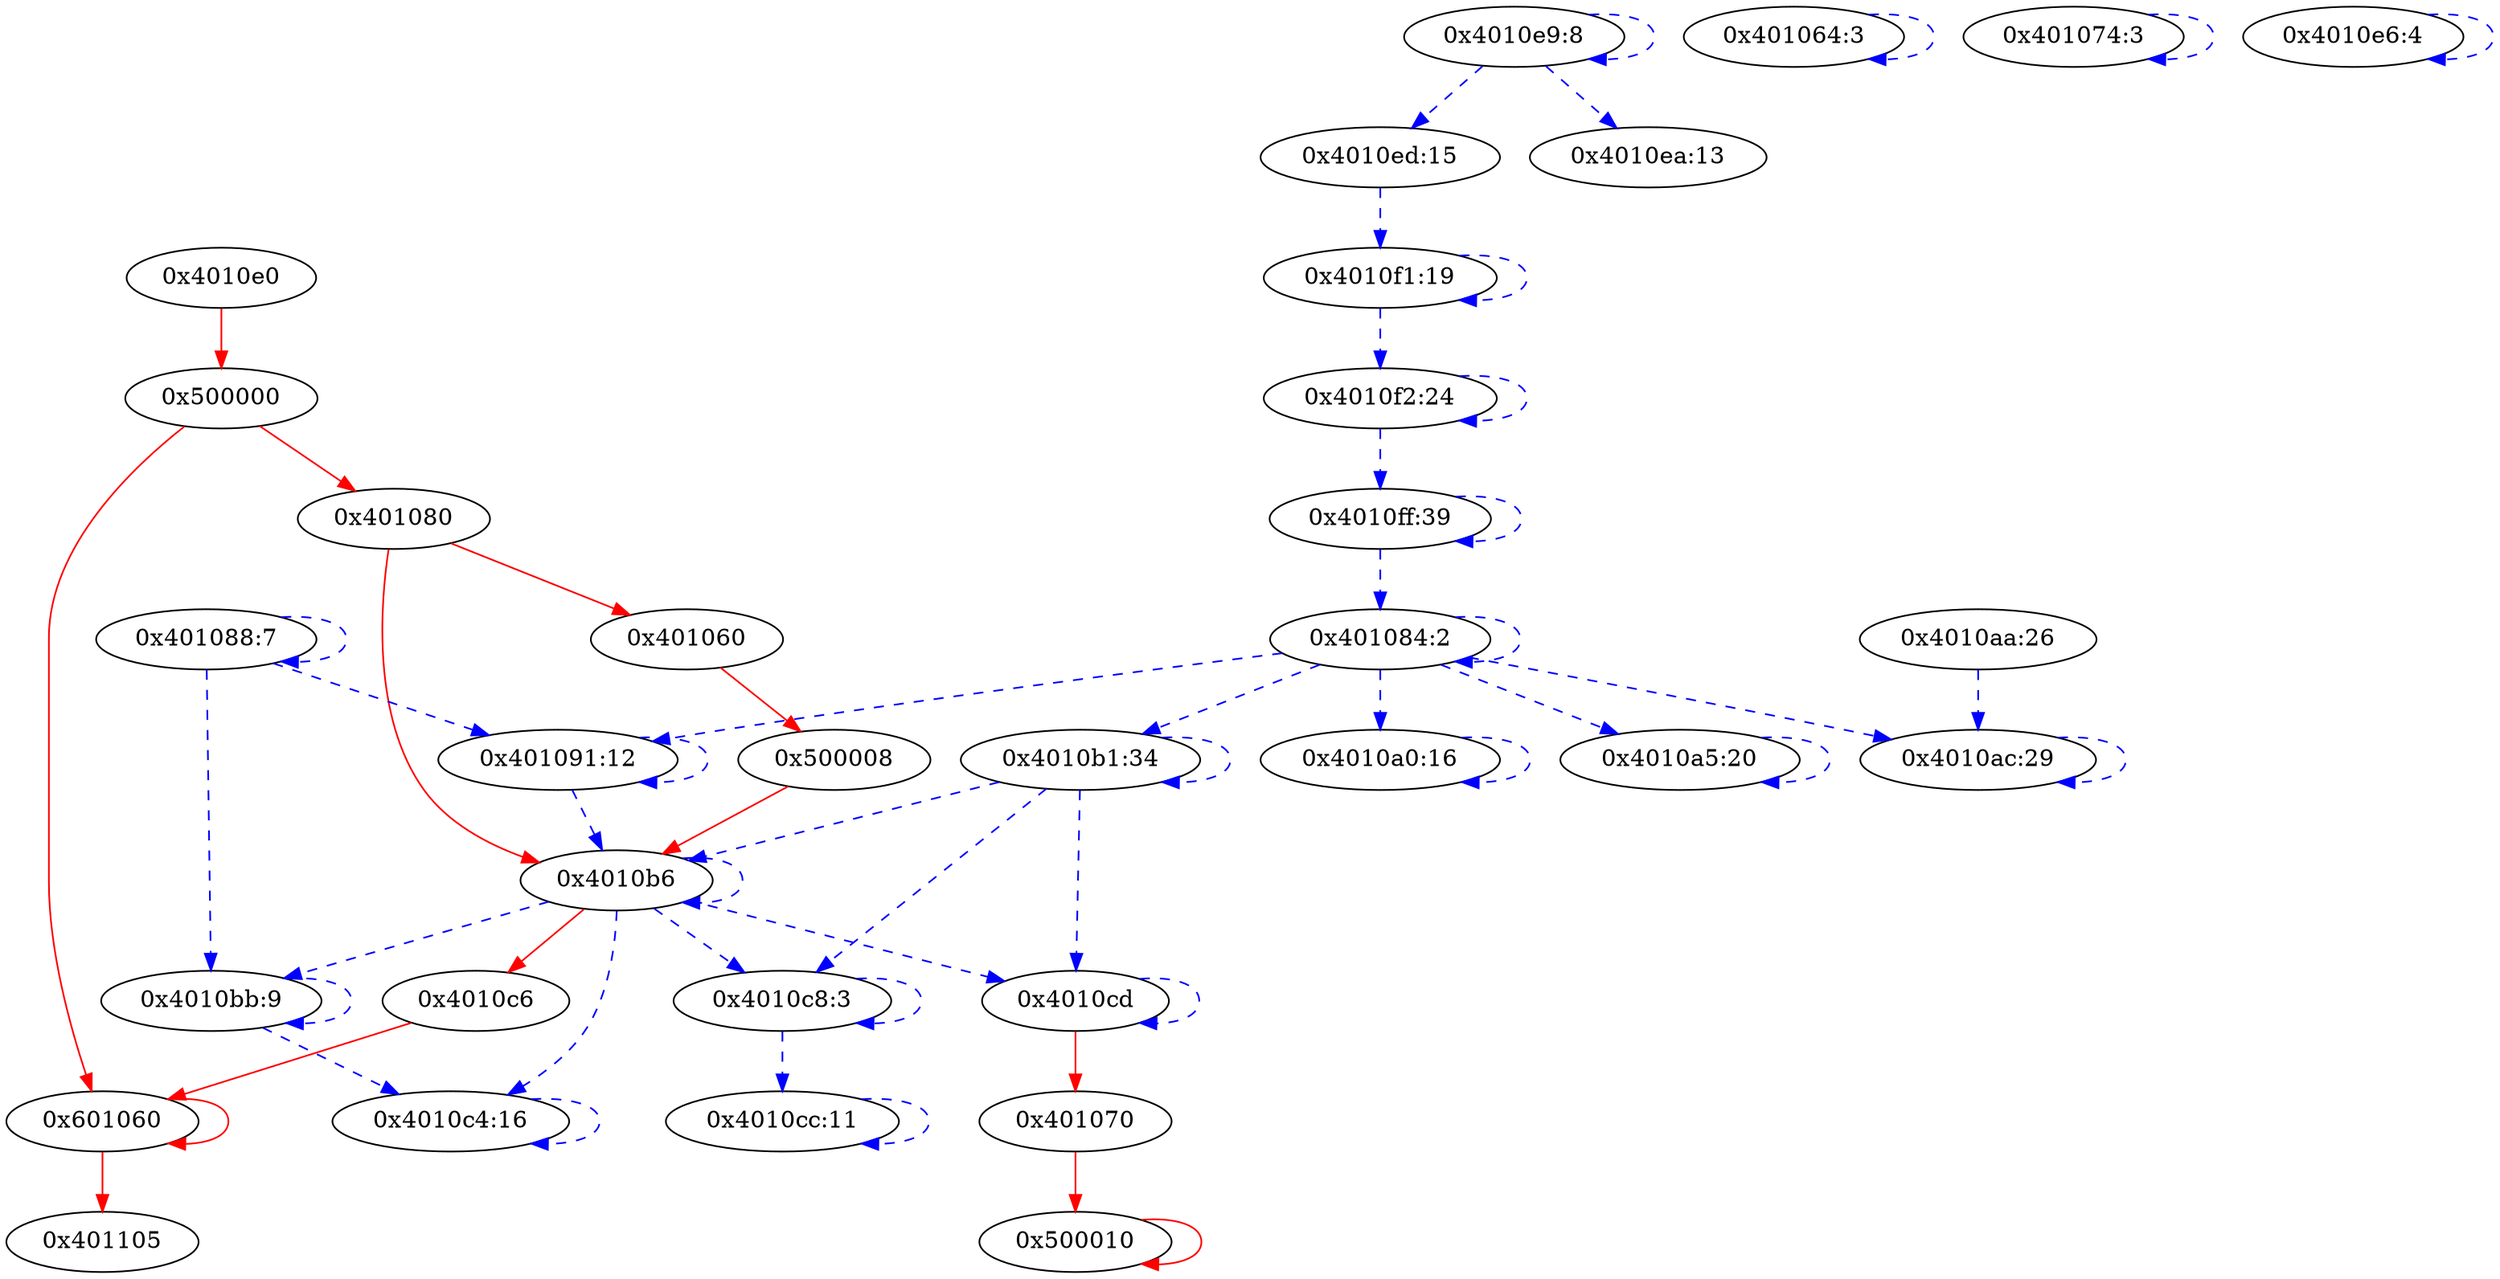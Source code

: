 digraph {
"4010e0" [label="0x4010e0"];
500000 [label="0x500000"];
401080 [label="0x401080"];
401060 [label="0x401060"];
500008 [label="0x500008"];
"4010b6" [label="0x4010b6"];
"4010c6" [label="0x4010c6"];
"4010cd" [label="0x4010cd"];
601060 [label="0x601060"];
401070 [label="0x401070"];
500010 [label="0x500010"];
401105 [label="0x401105"];
401064 [label="0x401064:3"];
"4010c8" [label="0x4010c8:3"];
"4010bb" [label="0x4010bb:9"];
"4010c4" [label="0x4010c4:16"];
"4010cc" [label="0x4010cc:11"];
401074 [label="0x401074:3"];
401084 [label="0x401084:2"];
401091 [label="0x401091:12"];
"4010a0" [label="0x4010a0:16"];
"4010a5" [label="0x4010a5:20"];
"4010ac" [label="0x4010ac:29"];
"4010b1" [label="0x4010b1:34"];
401088 [label="0x401088:7"];
"4010aa" [label="0x4010aa:26"];
"4010e6" [label="0x4010e6:4"];
"4010e9" [label="0x4010e9:8"];
"4010ea" [label="0x4010ea:13"];
"4010ed" [label="0x4010ed:15"];
"4010f1" [label="0x4010f1:19"];
"4010f2" [label="0x4010f2:24"];
"4010ff" [label="0x4010ff:39"];
"4010e0" -> 500000 [type=control, color=red, style=solid];
500000 -> 401080 [type=control, color=red, style=solid];
500000 -> 601060 [type=control, color=red, style=solid];
401080 -> 401060 [type=control, color=red, style=solid];
401080 -> "4010b6" [type=control, color=red, style=solid];
401060 -> 500008 [type=control, color=red, style=solid];
500008 -> "4010b6" [type=control, color=red, style=solid];
"4010b6" -> "4010c6" [type=control, color=red, style=solid];
"4010b6" -> "4010cd" [type=data, color=blue, style=dashed];
"4010b6" -> "4010b6" [type=data, color=blue, style=dashed];
"4010b6" -> "4010c8" [type=data, color=blue, style=dashed];
"4010b6" -> "4010bb" [type=data, color=blue, style=dashed];
"4010b6" -> "4010c4" [type=data, color=blue, style=dashed];
"4010c6" -> 601060 [type=control, color=red, style=solid];
"4010cd" -> 401070 [type=control, color=red, style=solid];
"4010cd" -> "4010cd" [type=data, color=blue, style=dashed];
601060 -> 601060 [type=control, color=red, style=solid];
601060 -> 401105 [type=control, color=red, style=solid];
401070 -> 500010 [type=control, color=red, style=solid];
500010 -> 500010 [type=control, color=red, style=solid];
401064 -> 401064 [type=data, color=blue, style=dashed];
"4010c8" -> "4010c8" [type=data, color=blue, style=dashed];
"4010c8" -> "4010cc" [type=data, color=blue, style=dashed];
"4010bb" -> "4010bb" [type=data, color=blue, style=dashed];
"4010bb" -> "4010c4" [type=data, color=blue, style=dashed];
"4010c4" -> "4010c4" [type=data, color=blue, style=dashed];
"4010cc" -> "4010cc" [type=data, color=blue, style=dashed];
401074 -> 401074 [type=data, color=blue, style=dashed];
401084 -> 401084 [type=data, color=blue, style=dashed];
401084 -> 401091 [type=data, color=blue, style=dashed];
401084 -> "4010a0" [type=data, color=blue, style=dashed];
401084 -> "4010a5" [type=data, color=blue, style=dashed];
401084 -> "4010ac" [type=data, color=blue, style=dashed];
401084 -> "4010b1" [type=data, color=blue, style=dashed];
401091 -> 401091 [type=data, color=blue, style=dashed];
401091 -> "4010b6" [type=data, color=blue, style=dashed];
"4010a0" -> "4010a0" [type=data, color=blue, style=dashed];
"4010a5" -> "4010a5" [type=data, color=blue, style=dashed];
"4010ac" -> "4010ac" [type=data, color=blue, style=dashed];
"4010b1" -> "4010b1" [type=data, color=blue, style=dashed];
"4010b1" -> "4010b6" [type=data, color=blue, style=dashed];
"4010b1" -> "4010c8" [type=data, color=blue, style=dashed];
"4010b1" -> "4010cd" [type=data, color=blue, style=dashed];
401088 -> 401088 [type=data, color=blue, style=dashed];
401088 -> "4010bb" [type=data, color=blue, style=dashed];
401088 -> 401091 [type=data, color=blue, style=dashed];
"4010aa" -> "4010ac" [type=data, color=blue, style=dashed];
"4010e6" -> "4010e6" [type=data, color=blue, style=dashed];
"4010e9" -> "4010e9" [type=data, color=blue, style=dashed];
"4010e9" -> "4010ea" [type=data, color=blue, style=dashed];
"4010e9" -> "4010ed" [type=data, color=blue, style=dashed];
"4010ed" -> "4010f1" [type=data, color=blue, style=dashed];
"4010f1" -> "4010f1" [type=data, color=blue, style=dashed];
"4010f1" -> "4010f2" [type=data, color=blue, style=dashed];
"4010f2" -> "4010f2" [type=data, color=blue, style=dashed];
"4010f2" -> "4010ff" [type=data, color=blue, style=dashed];
"4010ff" -> "4010ff" [type=data, color=blue, style=dashed];
"4010ff" -> 401084 [type=data, color=blue, style=dashed];
}
